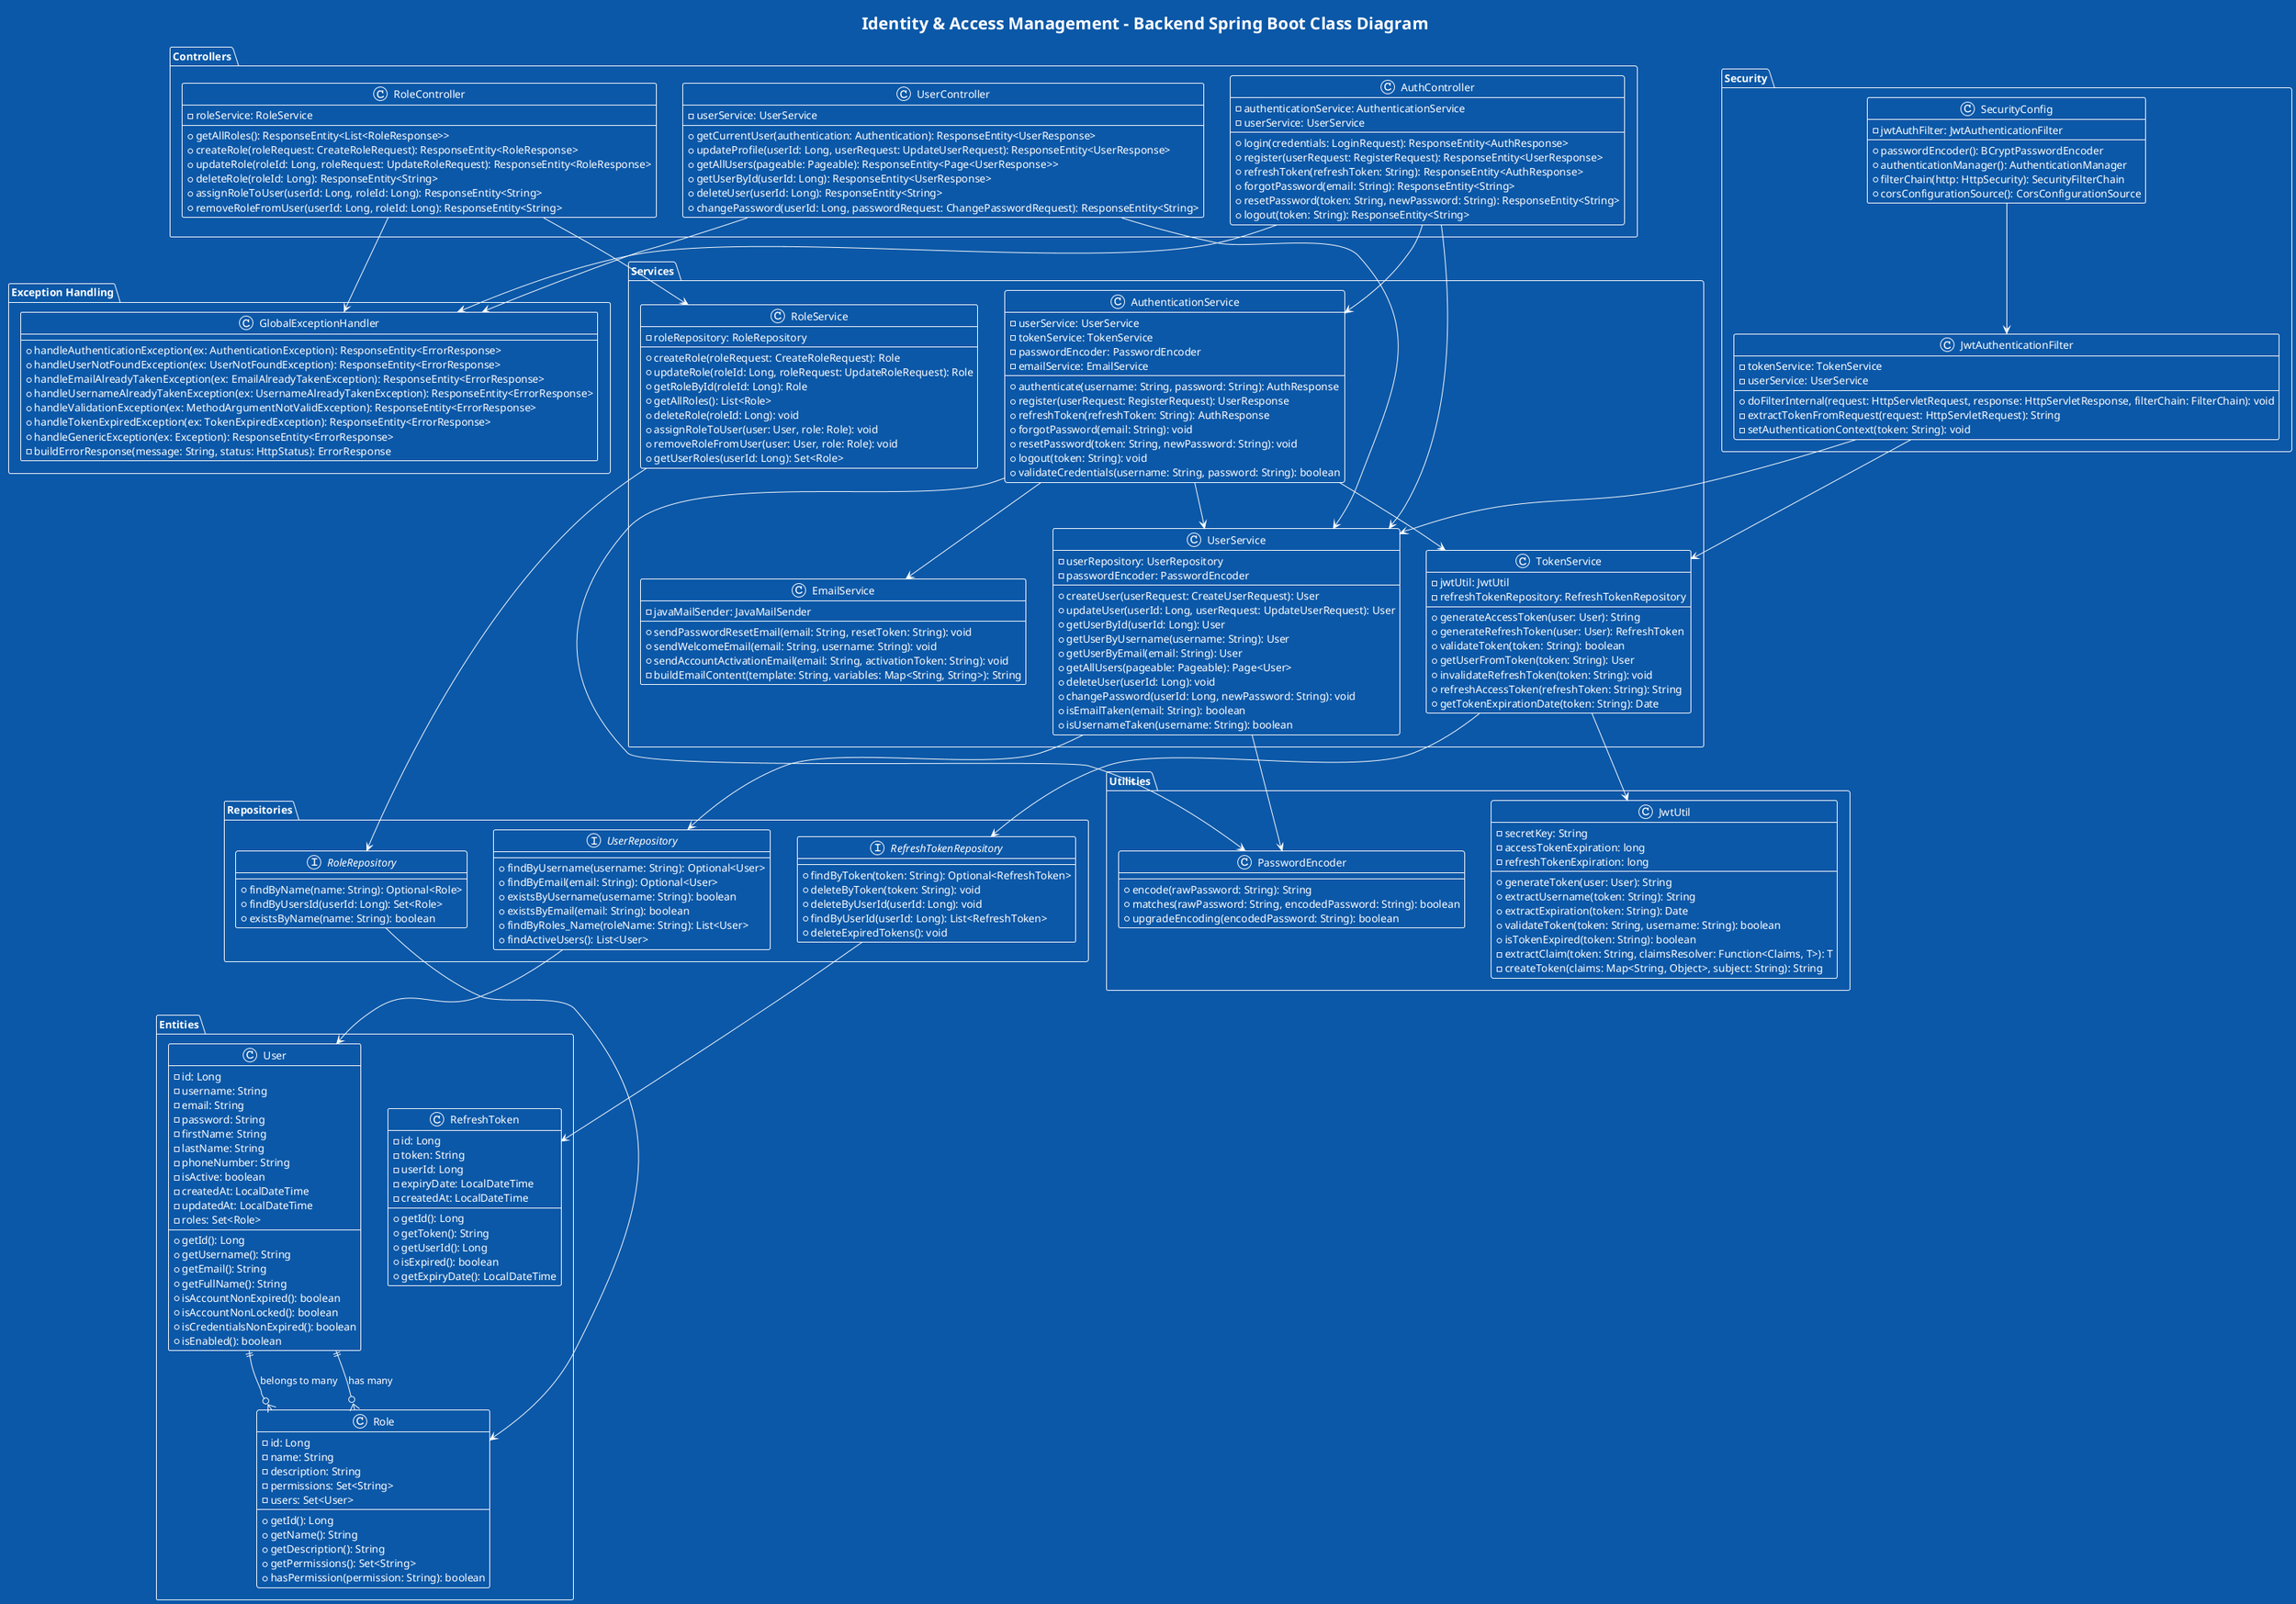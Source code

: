 @startuml IAM_Backend_Class_Diagram

!theme amiga

title Identity & Access Management - Backend Spring Boot Class Diagram

package "Controllers" {
    class AuthController {
        -authenticationService: AuthenticationService
        -userService: UserService
        +login(credentials: LoginRequest): ResponseEntity<AuthResponse>
        +register(userRequest: RegisterRequest): ResponseEntity<UserResponse>
        +refreshToken(refreshToken: String): ResponseEntity<AuthResponse>
        +forgotPassword(email: String): ResponseEntity<String>
        +resetPassword(token: String, newPassword: String): ResponseEntity<String>
        +logout(token: String): ResponseEntity<String>
    }
    
    class UserController {
        -userService: UserService
        +getCurrentUser(authentication: Authentication): ResponseEntity<UserResponse>
        +updateProfile(userId: Long, userRequest: UpdateUserRequest): ResponseEntity<UserResponse>
        +getAllUsers(pageable: Pageable): ResponseEntity<Page<UserResponse>>
        +getUserById(userId: Long): ResponseEntity<UserResponse>
        +deleteUser(userId: Long): ResponseEntity<String>
        +changePassword(userId: Long, passwordRequest: ChangePasswordRequest): ResponseEntity<String>
    }
    
    class RoleController {
        -roleService: RoleService
        +getAllRoles(): ResponseEntity<List<RoleResponse>>
        +createRole(roleRequest: CreateRoleRequest): ResponseEntity<RoleResponse>
        +updateRole(roleId: Long, roleRequest: UpdateRoleRequest): ResponseEntity<RoleResponse>
        +deleteRole(roleId: Long): ResponseEntity<String>
        +assignRoleToUser(userId: Long, roleId: Long): ResponseEntity<String>
        +removeRoleFromUser(userId: Long, roleId: Long): ResponseEntity<String>
    }
}

package "Services" {
    class AuthenticationService {
        -userService: UserService
        -tokenService: TokenService
        -passwordEncoder: PasswordEncoder
        -emailService: EmailService
        +authenticate(username: String, password: String): AuthResponse
        +register(userRequest: RegisterRequest): UserResponse
        +refreshToken(refreshToken: String): AuthResponse
        +forgotPassword(email: String): void
        +resetPassword(token: String, newPassword: String): void
        +logout(token: String): void
        +validateCredentials(username: String, password: String): boolean
    }
    
    class UserService {
        -userRepository: UserRepository
        -passwordEncoder: PasswordEncoder
        +createUser(userRequest: CreateUserRequest): User
        +updateUser(userId: Long, userRequest: UpdateUserRequest): User
        +getUserById(userId: Long): User
        +getUserByUsername(username: String): User
        +getUserByEmail(email: String): User
        +getAllUsers(pageable: Pageable): Page<User>
        +deleteUser(userId: Long): void
        +changePassword(userId: Long, newPassword: String): void
        +isEmailTaken(email: String): boolean
        +isUsernameTaken(username: String): boolean
    }
    
    class RoleService {
        -roleRepository: RoleRepository
        +createRole(roleRequest: CreateRoleRequest): Role
        +updateRole(roleId: Long, roleRequest: UpdateRoleRequest): Role
        +getRoleById(roleId: Long): Role
        +getAllRoles(): List<Role>
        +deleteRole(roleId: Long): void
        +assignRoleToUser(user: User, role: Role): void
        +removeRoleFromUser(user: User, role: Role): void
        +getUserRoles(userId: Long): Set<Role>
    }
    
    class TokenService {
        -jwtUtil: JwtUtil
        -refreshTokenRepository: RefreshTokenRepository
        +generateAccessToken(user: User): String
        +generateRefreshToken(user: User): RefreshToken
        +validateToken(token: String): boolean
        +getUserFromToken(token: String): User
        +invalidateRefreshToken(token: String): void
        +refreshAccessToken(refreshToken: String): String
        +getTokenExpirationDate(token: String): Date
    }
    
    class EmailService {
        -javaMailSender: JavaMailSender
        +sendPasswordResetEmail(email: String, resetToken: String): void
        +sendWelcomeEmail(email: String, username: String): void
        +sendAccountActivationEmail(email: String, activationToken: String): void
        -buildEmailContent(template: String, variables: Map<String, String>): String
    }
}

package "Security" {
    class SecurityConfig {
        -jwtAuthFilter: JwtAuthenticationFilter
        +passwordEncoder(): BCryptPasswordEncoder
        +authenticationManager(): AuthenticationManager
        +filterChain(http: HttpSecurity): SecurityFilterChain
        +corsConfigurationSource(): CorsConfigurationSource
    }
    
    class JwtAuthenticationFilter {
        -tokenService: TokenService
        -userService: UserService
        +doFilterInternal(request: HttpServletRequest, response: HttpServletResponse, filterChain: FilterChain): void
        -extractTokenFromRequest(request: HttpServletRequest): String
        -setAuthenticationContext(token: String): void
    }
}

package "Repositories" {
    interface UserRepository {
        +findByUsername(username: String): Optional<User>
        +findByEmail(email: String): Optional<User>
        +existsByUsername(username: String): boolean
        +existsByEmail(email: String): boolean
        +findByRoles_Name(roleName: String): List<User>
        +findActiveUsers(): List<User>
    }
    
    interface RoleRepository {
        +findByName(name: String): Optional<Role>
        +findByUsersId(userId: Long): Set<Role>
        +existsByName(name: String): boolean
    }
    
    interface RefreshTokenRepository {
        +findByToken(token: String): Optional<RefreshToken>
        +deleteByToken(token: String): void
        +deleteByUserId(userId: Long): void
        +findByUserId(userId: Long): List<RefreshToken>
        +deleteExpiredTokens(): void
    }
}

package "Entities" {
    class User {
        -id: Long
        -username: String
        -email: String
        -password: String
        -firstName: String
        -lastName: String
        -phoneNumber: String
        -isActive: boolean
        -createdAt: LocalDateTime
        -updatedAt: LocalDateTime
        -roles: Set<Role>
        +getId(): Long
        +getUsername(): String
        +getEmail(): String
        +getFullName(): String
        +isAccountNonExpired(): boolean
        +isAccountNonLocked(): boolean
        +isCredentialsNonExpired(): boolean
        +isEnabled(): boolean
    }
    
    class Role {
        -id: Long
        -name: String
        -description: String
        -permissions: Set<String>
        -users: Set<User>
        +getId(): Long
        +getName(): String
        +getDescription(): String
        +getPermissions(): Set<String>
        +hasPermission(permission: String): boolean
    }
    
    class RefreshToken {
        -id: Long
        -token: String
        -userId: Long
        -expiryDate: LocalDateTime
        -createdAt: LocalDateTime
        +getId(): Long
        +getToken(): String
        +getUserId(): Long
        +isExpired(): boolean
        +getExpiryDate(): LocalDateTime
    }
}

package "Utilities" {
    class PasswordEncoder {
        +encode(rawPassword: String): String
        +matches(rawPassword: String, encodedPassword: String): boolean
        +upgradeEncoding(encodedPassword: String): boolean
    }
    
    class JwtUtil {
        -secretKey: String
        -accessTokenExpiration: long
        -refreshTokenExpiration: long
        +generateToken(user: User): String
        +extractUsername(token: String): String
        +extractExpiration(token: String): Date
        +validateToken(token: String, username: String): boolean
        +isTokenExpired(token: String): boolean
        -extractClaim(token: String, claimsResolver: Function<Claims, T>): T
        -createToken(claims: Map<String, Object>, subject: String): String
    }
}

package "Exception Handling" {
    class GlobalExceptionHandler {
        +handleAuthenticationException(ex: AuthenticationException): ResponseEntity<ErrorResponse>
        +handleUserNotFoundException(ex: UserNotFoundException): ResponseEntity<ErrorResponse>
        +handleEmailAlreadyTakenException(ex: EmailAlreadyTakenException): ResponseEntity<ErrorResponse>
        +handleUsernameAlreadyTakenException(ex: UsernameAlreadyTakenException): ResponseEntity<ErrorResponse>
        +handleValidationException(ex: MethodArgumentNotValidException): ResponseEntity<ErrorResponse>
        +handleTokenExpiredException(ex: TokenExpiredException): ResponseEntity<ErrorResponse>
        +handleGenericException(ex: Exception): ResponseEntity<ErrorResponse>
        -buildErrorResponse(message: String, status: HttpStatus): ErrorResponse
    }
}

' Relationships
AuthController --> AuthenticationService
AuthController --> UserService
UserController --> UserService
RoleController --> RoleService

AuthenticationService --> UserService
AuthenticationService --> TokenService
AuthenticationService --> PasswordEncoder
AuthenticationService --> EmailService

UserService --> UserRepository
UserService --> PasswordEncoder
RoleService --> RoleRepository
TokenService --> JwtUtil
TokenService --> RefreshTokenRepository

SecurityConfig --> JwtAuthenticationFilter
JwtAuthenticationFilter --> TokenService
JwtAuthenticationFilter --> UserService

UserRepository --> User
RoleRepository --> Role
RefreshTokenRepository --> RefreshToken

User ||--o{ Role : "has many"
Role }o--|| User : "belongs to many"

AuthController --> GlobalExceptionHandler
UserController --> GlobalExceptionHandler
RoleController --> GlobalExceptionHandler

@enduml